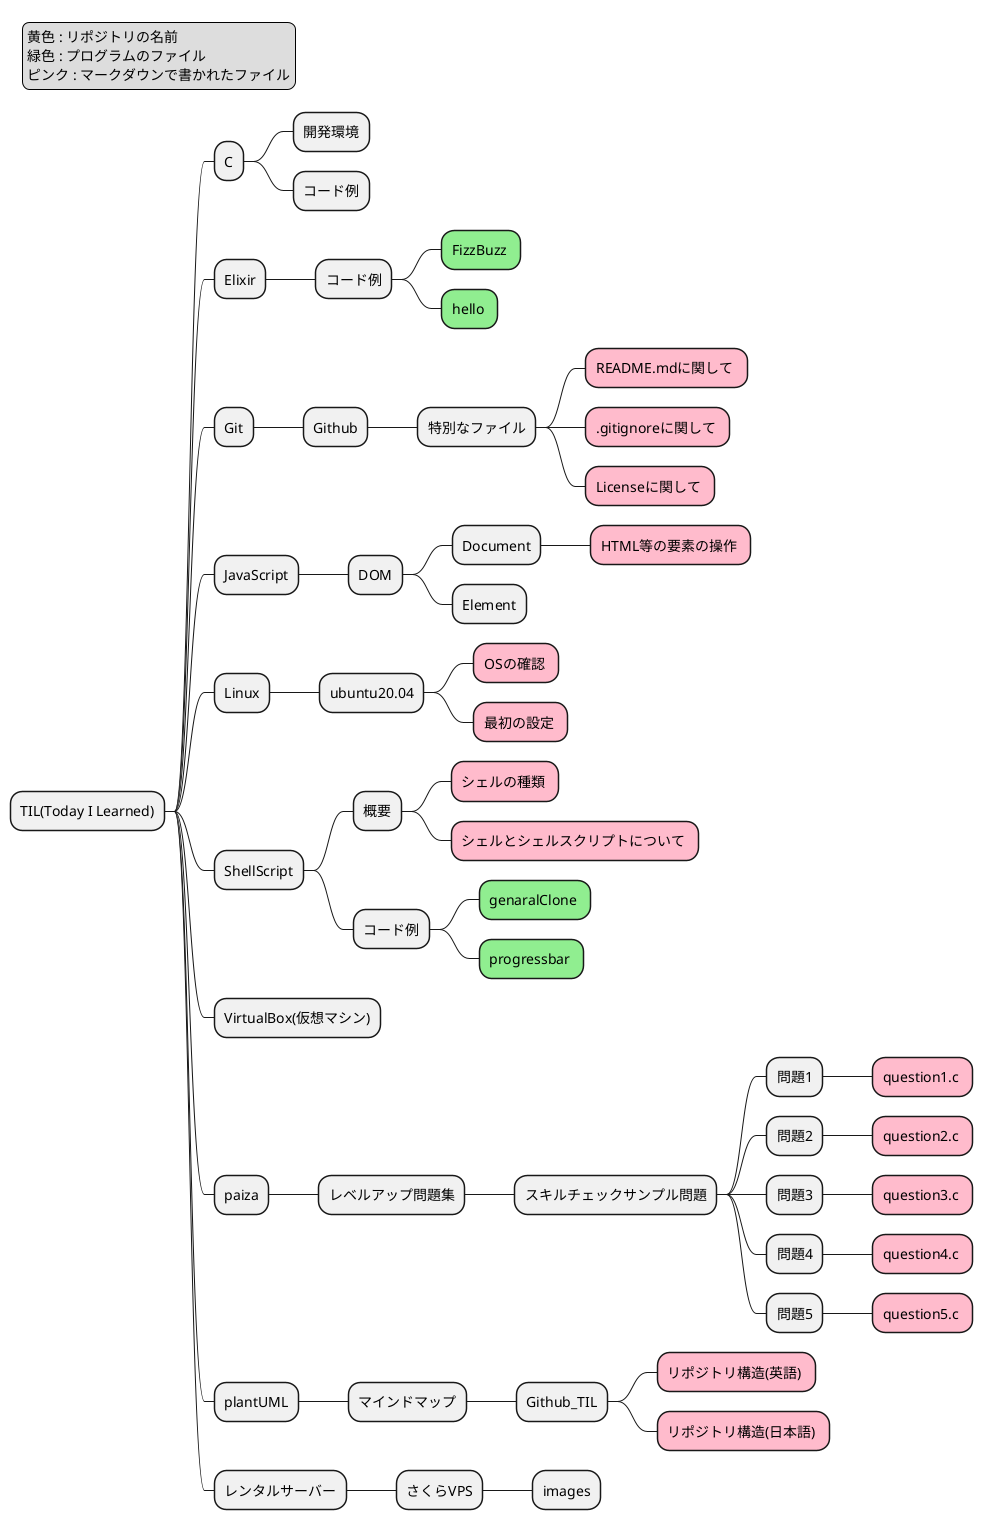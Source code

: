 @startmindmap RepositoryStructureJ

<style>
mindmapDiagram {
  .green {
    BackgroundColor #90ee90
  }
  .rose {
    BackgroundColor #FFBBCC
  }
}
</style>

* TIL(Today I Learned)

** C
*** 開発環境
*** コード例

** Elixir
*** コード例
**** FizzBuzz <<green>>
**** hello <<green>>

** Git
*** Github
**** 特別なファイル
***** README.mdに関して <<rose>>
***** .gitignoreに関して <<rose>>
***** Licenseに関して <<rose>>

** JavaScript
*** DOM
**** Document
***** HTML等の要素の操作 <<rose>>
**** Element

** Linux
*** ubuntu20.04
**** OSの確認 <<rose>>
**** 最初の設定 <<rose>>

** ShellScript
*** 概要
**** シェルの種類 <<rose>>
**** シェルとシェルスクリプトについて <<rose>>
*** コード例
**** genaralClone <<green>>
**** progressbar <<green>>

** VirtualBox(仮想マシン)

** paiza
*** レベルアップ問題集
**** スキルチェックサンプル問題
***** 問題1
****** question1.c <<rose>>
***** 問題2
****** question2.c <<rose>>
***** 問題3
****** question3.c <<rose>>
***** 問題4
****** question4.c <<rose>>
***** 問題5
****** question5.c <<rose>>

** plantUML
*** マインドマップ
**** Github_TIL
***** リポジトリ構造(英語) <<rose>>
***** リポジトリ構造(日本語) <<rose>>

** レンタルサーバー
*** さくらVPS
**** images

legend top left
    黄色 : リポジトリの名前
    緑色 : プログラムのファイル
    ピンク : マークダウンで書かれたファイル
endlegend

@endmindmap
